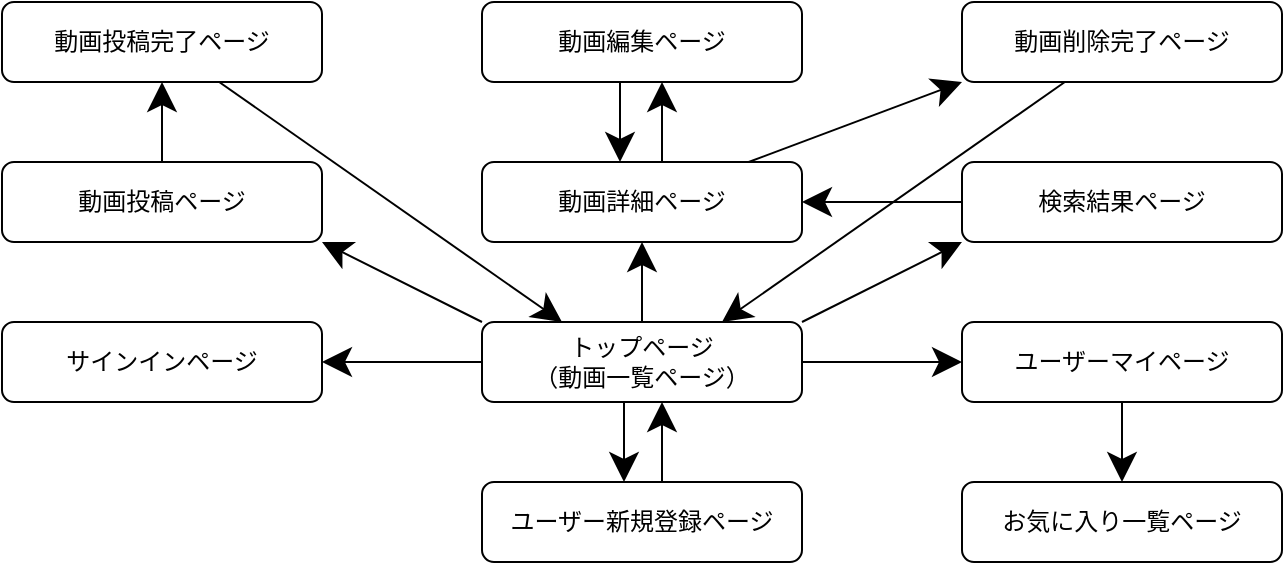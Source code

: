 <mxfile>
    <diagram id="NHD7E6CYVO1YS-ZLBphv" name="ページ1">
        <mxGraphModel dx="1161" dy="319" grid="1" gridSize="10" guides="0" tooltips="1" connect="1" arrows="1" fold="1" page="1" pageScale="1" pageWidth="827" pageHeight="1169" math="0" shadow="0">
            <root>
                <mxCell id="0"/>
                <mxCell id="1" parent="0"/>
                <mxCell id="13" style="edgeStyle=none;html=1;exitX=0;exitY=0;exitDx=0;exitDy=0;entryX=1;entryY=1;entryDx=0;entryDy=0;jumpSize=6;endSize=12;" edge="1" parent="1" source="2" target="6">
                    <mxGeometry relative="1" as="geometry"/>
                </mxCell>
                <mxCell id="24" value="" style="edgeStyle=none;jumpSize=6;html=1;endSize=12;" edge="1" parent="1">
                    <mxGeometry relative="1" as="geometry">
                        <mxPoint x="351" y="240" as="sourcePoint"/>
                        <mxPoint x="351" y="280" as="targetPoint"/>
                    </mxGeometry>
                </mxCell>
                <mxCell id="26" style="edgeStyle=none;jumpSize=6;html=1;exitX=1;exitY=0;exitDx=0;exitDy=0;entryX=0;entryY=1;entryDx=0;entryDy=0;endSize=12;" edge="1" parent="1" source="2" target="7">
                    <mxGeometry relative="1" as="geometry"/>
                </mxCell>
                <mxCell id="2" value="トップページ&lt;br&gt;（動画一覧ページ）" style="rounded=1;whiteSpace=wrap;html=1;" vertex="1" parent="1">
                    <mxGeometry x="280" y="200" width="160" height="40" as="geometry"/>
                </mxCell>
                <mxCell id="33" value="" style="edgeStyle=none;jumpSize=6;html=1;endSize=12;" edge="1" parent="1">
                    <mxGeometry relative="1" as="geometry">
                        <mxPoint x="370" y="280" as="sourcePoint"/>
                        <mxPoint x="370" y="240" as="targetPoint"/>
                    </mxGeometry>
                </mxCell>
                <mxCell id="4" value="ユーザー新規登録ページ" style="rounded=1;whiteSpace=wrap;html=1;" vertex="1" parent="1">
                    <mxGeometry x="280" y="280" width="160" height="40" as="geometry"/>
                </mxCell>
                <mxCell id="36" value="" style="edgeStyle=none;jumpSize=6;html=1;endSize=12;" edge="1" parent="1" source="5" target="8">
                    <mxGeometry relative="1" as="geometry"/>
                </mxCell>
                <mxCell id="5" value="ユーザーマイページ" style="rounded=1;whiteSpace=wrap;html=1;" vertex="1" parent="1">
                    <mxGeometry x="520" y="200" width="160" height="40" as="geometry"/>
                </mxCell>
                <mxCell id="28" value="" style="edgeStyle=none;jumpSize=6;html=1;endSize=12;" edge="1" parent="1" source="6" target="27">
                    <mxGeometry relative="1" as="geometry"/>
                </mxCell>
                <mxCell id="6" value="動画投稿ページ" style="rounded=1;whiteSpace=wrap;html=1;" vertex="1" parent="1">
                    <mxGeometry x="40" y="120" width="160" height="40" as="geometry"/>
                </mxCell>
                <mxCell id="37" value="" style="edgeStyle=none;jumpSize=6;html=1;endSize=12;" edge="1" parent="1" source="7" target="9">
                    <mxGeometry relative="1" as="geometry"/>
                </mxCell>
                <mxCell id="7" value="検索結果ページ" style="rounded=1;whiteSpace=wrap;html=1;" vertex="1" parent="1">
                    <mxGeometry x="520" y="120" width="160" height="40" as="geometry"/>
                </mxCell>
                <mxCell id="8" value="お気に入り一覧ページ" style="rounded=1;whiteSpace=wrap;html=1;" vertex="1" parent="1">
                    <mxGeometry x="520" y="280" width="160" height="40" as="geometry"/>
                </mxCell>
                <mxCell id="30" value="" style="edgeStyle=none;jumpSize=6;html=1;endSize=12;" edge="1" parent="1">
                    <mxGeometry relative="1" as="geometry">
                        <mxPoint x="370" y="120" as="sourcePoint"/>
                        <mxPoint x="370" y="80" as="targetPoint"/>
                    </mxGeometry>
                </mxCell>
                <mxCell id="31" value="" style="edgeStyle=none;jumpSize=6;html=1;endSize=12;entryX=0;entryY=1;entryDx=0;entryDy=0;" edge="1" parent="1" source="9" target="12">
                    <mxGeometry relative="1" as="geometry"/>
                </mxCell>
                <mxCell id="9" value="動画詳細ページ" style="rounded=1;whiteSpace=wrap;html=1;" vertex="1" parent="1">
                    <mxGeometry x="280" y="120" width="160" height="40" as="geometry"/>
                </mxCell>
                <mxCell id="10" value="サインインページ" style="rounded=1;whiteSpace=wrap;html=1;" vertex="1" parent="1">
                    <mxGeometry x="40" y="200" width="160" height="40" as="geometry"/>
                </mxCell>
                <mxCell id="11" value="動画編集ページ" style="rounded=1;whiteSpace=wrap;html=1;" vertex="1" parent="1">
                    <mxGeometry x="280" y="40" width="160" height="40" as="geometry"/>
                </mxCell>
                <mxCell id="34" value="" style="edgeStyle=none;jumpSize=6;html=1;endSize=12;entryX=0.75;entryY=0;entryDx=0;entryDy=0;" edge="1" parent="1" source="12" target="2">
                    <mxGeometry relative="1" as="geometry"/>
                </mxCell>
                <mxCell id="12" value="動画削除完了ページ" style="rounded=1;whiteSpace=wrap;html=1;" vertex="1" parent="1">
                    <mxGeometry x="520" y="40" width="160" height="40" as="geometry"/>
                </mxCell>
                <mxCell id="17" style="edgeStyle=none;html=1;exitX=0.5;exitY=0;exitDx=0;exitDy=0;jumpSize=6;endSize=12;" edge="1" parent="1" source="2" target="9">
                    <mxGeometry relative="1" as="geometry">
                        <mxPoint x="380" y="170" as="sourcePoint"/>
                        <mxPoint x="220" y="130" as="targetPoint"/>
                    </mxGeometry>
                </mxCell>
                <mxCell id="19" style="edgeStyle=none;html=1;exitX=1;exitY=0.5;exitDx=0;exitDy=0;entryX=0;entryY=0.5;entryDx=0;entryDy=0;jumpSize=6;endSize=12;" edge="1" parent="1" source="2" target="5">
                    <mxGeometry relative="1" as="geometry">
                        <mxPoint x="300" y="220" as="sourcePoint"/>
                        <mxPoint x="140" y="180" as="targetPoint"/>
                    </mxGeometry>
                </mxCell>
                <mxCell id="20" style="edgeStyle=none;html=1;exitX=0;exitY=0.5;exitDx=0;exitDy=0;jumpSize=6;endSize=12;" edge="1" parent="1" source="2" target="10">
                    <mxGeometry relative="1" as="geometry">
                        <mxPoint x="310" y="240" as="sourcePoint"/>
                        <mxPoint x="150" y="200" as="targetPoint"/>
                    </mxGeometry>
                </mxCell>
                <mxCell id="29" value="" style="edgeStyle=none;jumpSize=6;html=1;endSize=12;entryX=0.25;entryY=0;entryDx=0;entryDy=0;" edge="1" parent="1" source="27" target="2">
                    <mxGeometry relative="1" as="geometry"/>
                </mxCell>
                <mxCell id="27" value="動画投稿完了ページ" style="rounded=1;whiteSpace=wrap;html=1;" vertex="1" parent="1">
                    <mxGeometry x="40" y="40" width="160" height="40" as="geometry"/>
                </mxCell>
                <mxCell id="35" value="" style="edgeStyle=none;jumpSize=6;html=1;endSize=12;" edge="1" parent="1">
                    <mxGeometry relative="1" as="geometry">
                        <mxPoint x="349" y="80" as="sourcePoint"/>
                        <mxPoint x="349" y="120" as="targetPoint"/>
                    </mxGeometry>
                </mxCell>
            </root>
        </mxGraphModel>
    </diagram>
</mxfile>